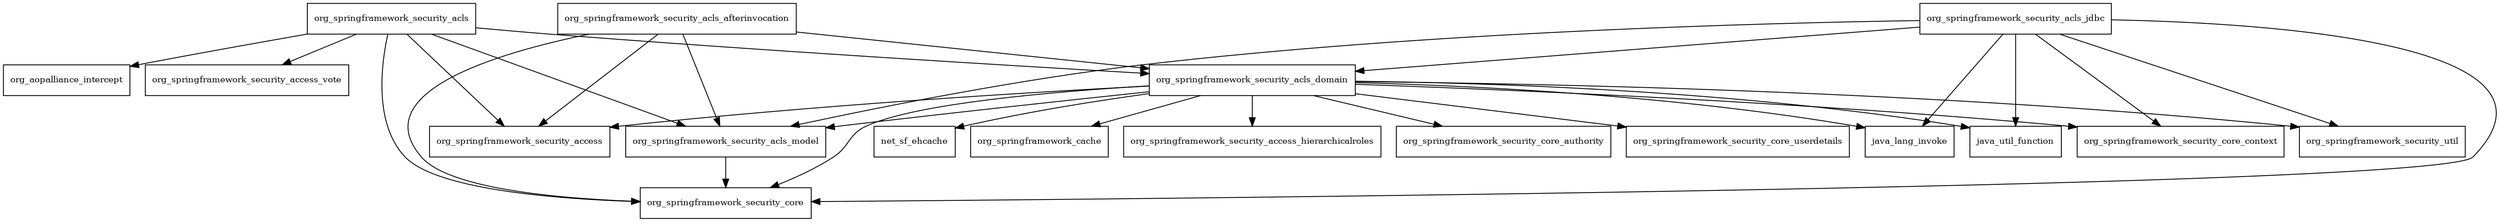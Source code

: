 digraph spring_security_acl_5_1_1_RELEASE_package_dependencies {
  node [shape = box, fontsize=10.0];
  org_springframework_security_acls -> org_aopalliance_intercept;
  org_springframework_security_acls -> org_springframework_security_access;
  org_springframework_security_acls -> org_springframework_security_access_vote;
  org_springframework_security_acls -> org_springframework_security_acls_domain;
  org_springframework_security_acls -> org_springframework_security_acls_model;
  org_springframework_security_acls -> org_springframework_security_core;
  org_springframework_security_acls_afterinvocation -> org_springframework_security_access;
  org_springframework_security_acls_afterinvocation -> org_springframework_security_acls_domain;
  org_springframework_security_acls_afterinvocation -> org_springframework_security_acls_model;
  org_springframework_security_acls_afterinvocation -> org_springframework_security_core;
  org_springframework_security_acls_domain -> java_lang_invoke;
  org_springframework_security_acls_domain -> java_util_function;
  org_springframework_security_acls_domain -> net_sf_ehcache;
  org_springframework_security_acls_domain -> org_springframework_cache;
  org_springframework_security_acls_domain -> org_springframework_security_access;
  org_springframework_security_acls_domain -> org_springframework_security_access_hierarchicalroles;
  org_springframework_security_acls_domain -> org_springframework_security_acls_model;
  org_springframework_security_acls_domain -> org_springframework_security_core;
  org_springframework_security_acls_domain -> org_springframework_security_core_authority;
  org_springframework_security_acls_domain -> org_springframework_security_core_context;
  org_springframework_security_acls_domain -> org_springframework_security_core_userdetails;
  org_springframework_security_acls_domain -> org_springframework_security_util;
  org_springframework_security_acls_jdbc -> java_lang_invoke;
  org_springframework_security_acls_jdbc -> java_util_function;
  org_springframework_security_acls_jdbc -> org_springframework_security_acls_domain;
  org_springframework_security_acls_jdbc -> org_springframework_security_acls_model;
  org_springframework_security_acls_jdbc -> org_springframework_security_core;
  org_springframework_security_acls_jdbc -> org_springframework_security_core_context;
  org_springframework_security_acls_jdbc -> org_springframework_security_util;
  org_springframework_security_acls_model -> org_springframework_security_core;
}
